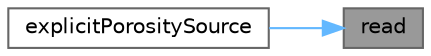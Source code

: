 digraph "read"
{
 // LATEX_PDF_SIZE
  bgcolor="transparent";
  edge [fontname=Helvetica,fontsize=10,labelfontname=Helvetica,labelfontsize=10];
  node [fontname=Helvetica,fontsize=10,shape=box,height=0.2,width=0.4];
  rankdir="RL";
  Node1 [id="Node000001",label="read",height=0.2,width=0.4,color="gray40", fillcolor="grey60", style="filled", fontcolor="black",tooltip=" "];
  Node1 -> Node2 [id="edge1_Node000001_Node000002",dir="back",color="steelblue1",style="solid",tooltip=" "];
  Node2 [id="Node000002",label="explicitPorositySource",height=0.2,width=0.4,color="grey40", fillcolor="white", style="filled",URL="$classFoam_1_1fv_1_1explicitPorositySource.html#a19cc387c2bc3a1cea3bb7c9cf6ecda63",tooltip=" "];
}

